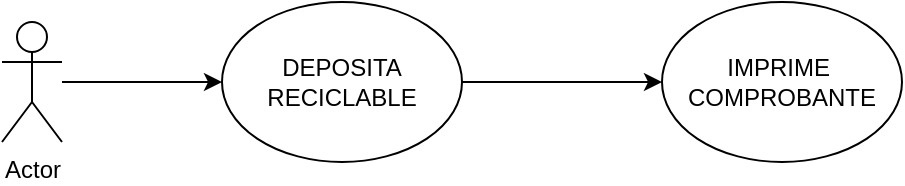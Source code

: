 <mxfile version="14.7.2" type="device"><diagram id="HSgxMz4New3HGnUYko5R" name="Page-1"><mxGraphModel dx="991" dy="561" grid="1" gridSize="10" guides="1" tooltips="1" connect="1" arrows="1" fold="1" page="1" pageScale="1" pageWidth="850" pageHeight="1100" math="0" shadow="0"><root><mxCell id="0"/><mxCell id="1" parent="0"/><mxCell id="DCMdHcYbolYL7ukiqdkD-1" value="Actor" style="shape=umlActor;verticalLabelPosition=bottom;verticalAlign=top;html=1;outlineConnect=0;" vertex="1" parent="1"><mxGeometry x="70" y="220" width="30" height="60" as="geometry"/></mxCell><mxCell id="DCMdHcYbolYL7ukiqdkD-8" value="" style="edgeStyle=orthogonalEdgeStyle;rounded=0;orthogonalLoop=1;jettySize=auto;html=1;" edge="1" parent="1" source="DCMdHcYbolYL7ukiqdkD-2" target="DCMdHcYbolYL7ukiqdkD-3"><mxGeometry relative="1" as="geometry"/></mxCell><mxCell id="DCMdHcYbolYL7ukiqdkD-2" value="" style="ellipse;whiteSpace=wrap;html=1;" vertex="1" parent="1"><mxGeometry x="180" y="210" width="120" height="80" as="geometry"/></mxCell><mxCell id="DCMdHcYbolYL7ukiqdkD-3" value="" style="ellipse;whiteSpace=wrap;html=1;" vertex="1" parent="1"><mxGeometry x="400" y="210" width="120" height="80" as="geometry"/></mxCell><mxCell id="DCMdHcYbolYL7ukiqdkD-4" value="DEPOSITA&lt;br&gt;RECICLABLE" style="text;html=1;strokeColor=none;fillColor=none;align=center;verticalAlign=middle;whiteSpace=wrap;rounded=0;" vertex="1" parent="1"><mxGeometry x="220" y="240" width="40" height="20" as="geometry"/></mxCell><mxCell id="DCMdHcYbolYL7ukiqdkD-5" value="IMPRIME&amp;nbsp;&lt;br&gt;COMPROBANTE" style="text;html=1;strokeColor=none;fillColor=none;align=center;verticalAlign=middle;whiteSpace=wrap;rounded=0;" vertex="1" parent="1"><mxGeometry x="440" y="240" width="40" height="20" as="geometry"/></mxCell><mxCell id="DCMdHcYbolYL7ukiqdkD-7" value="" style="endArrow=classic;html=1;entryX=0;entryY=0.5;entryDx=0;entryDy=0;" edge="1" parent="1" source="DCMdHcYbolYL7ukiqdkD-1" target="DCMdHcYbolYL7ukiqdkD-2"><mxGeometry width="50" height="50" relative="1" as="geometry"><mxPoint x="70" y="280" as="sourcePoint"/><mxPoint x="120" y="230" as="targetPoint"/></mxGeometry></mxCell></root></mxGraphModel></diagram></mxfile>